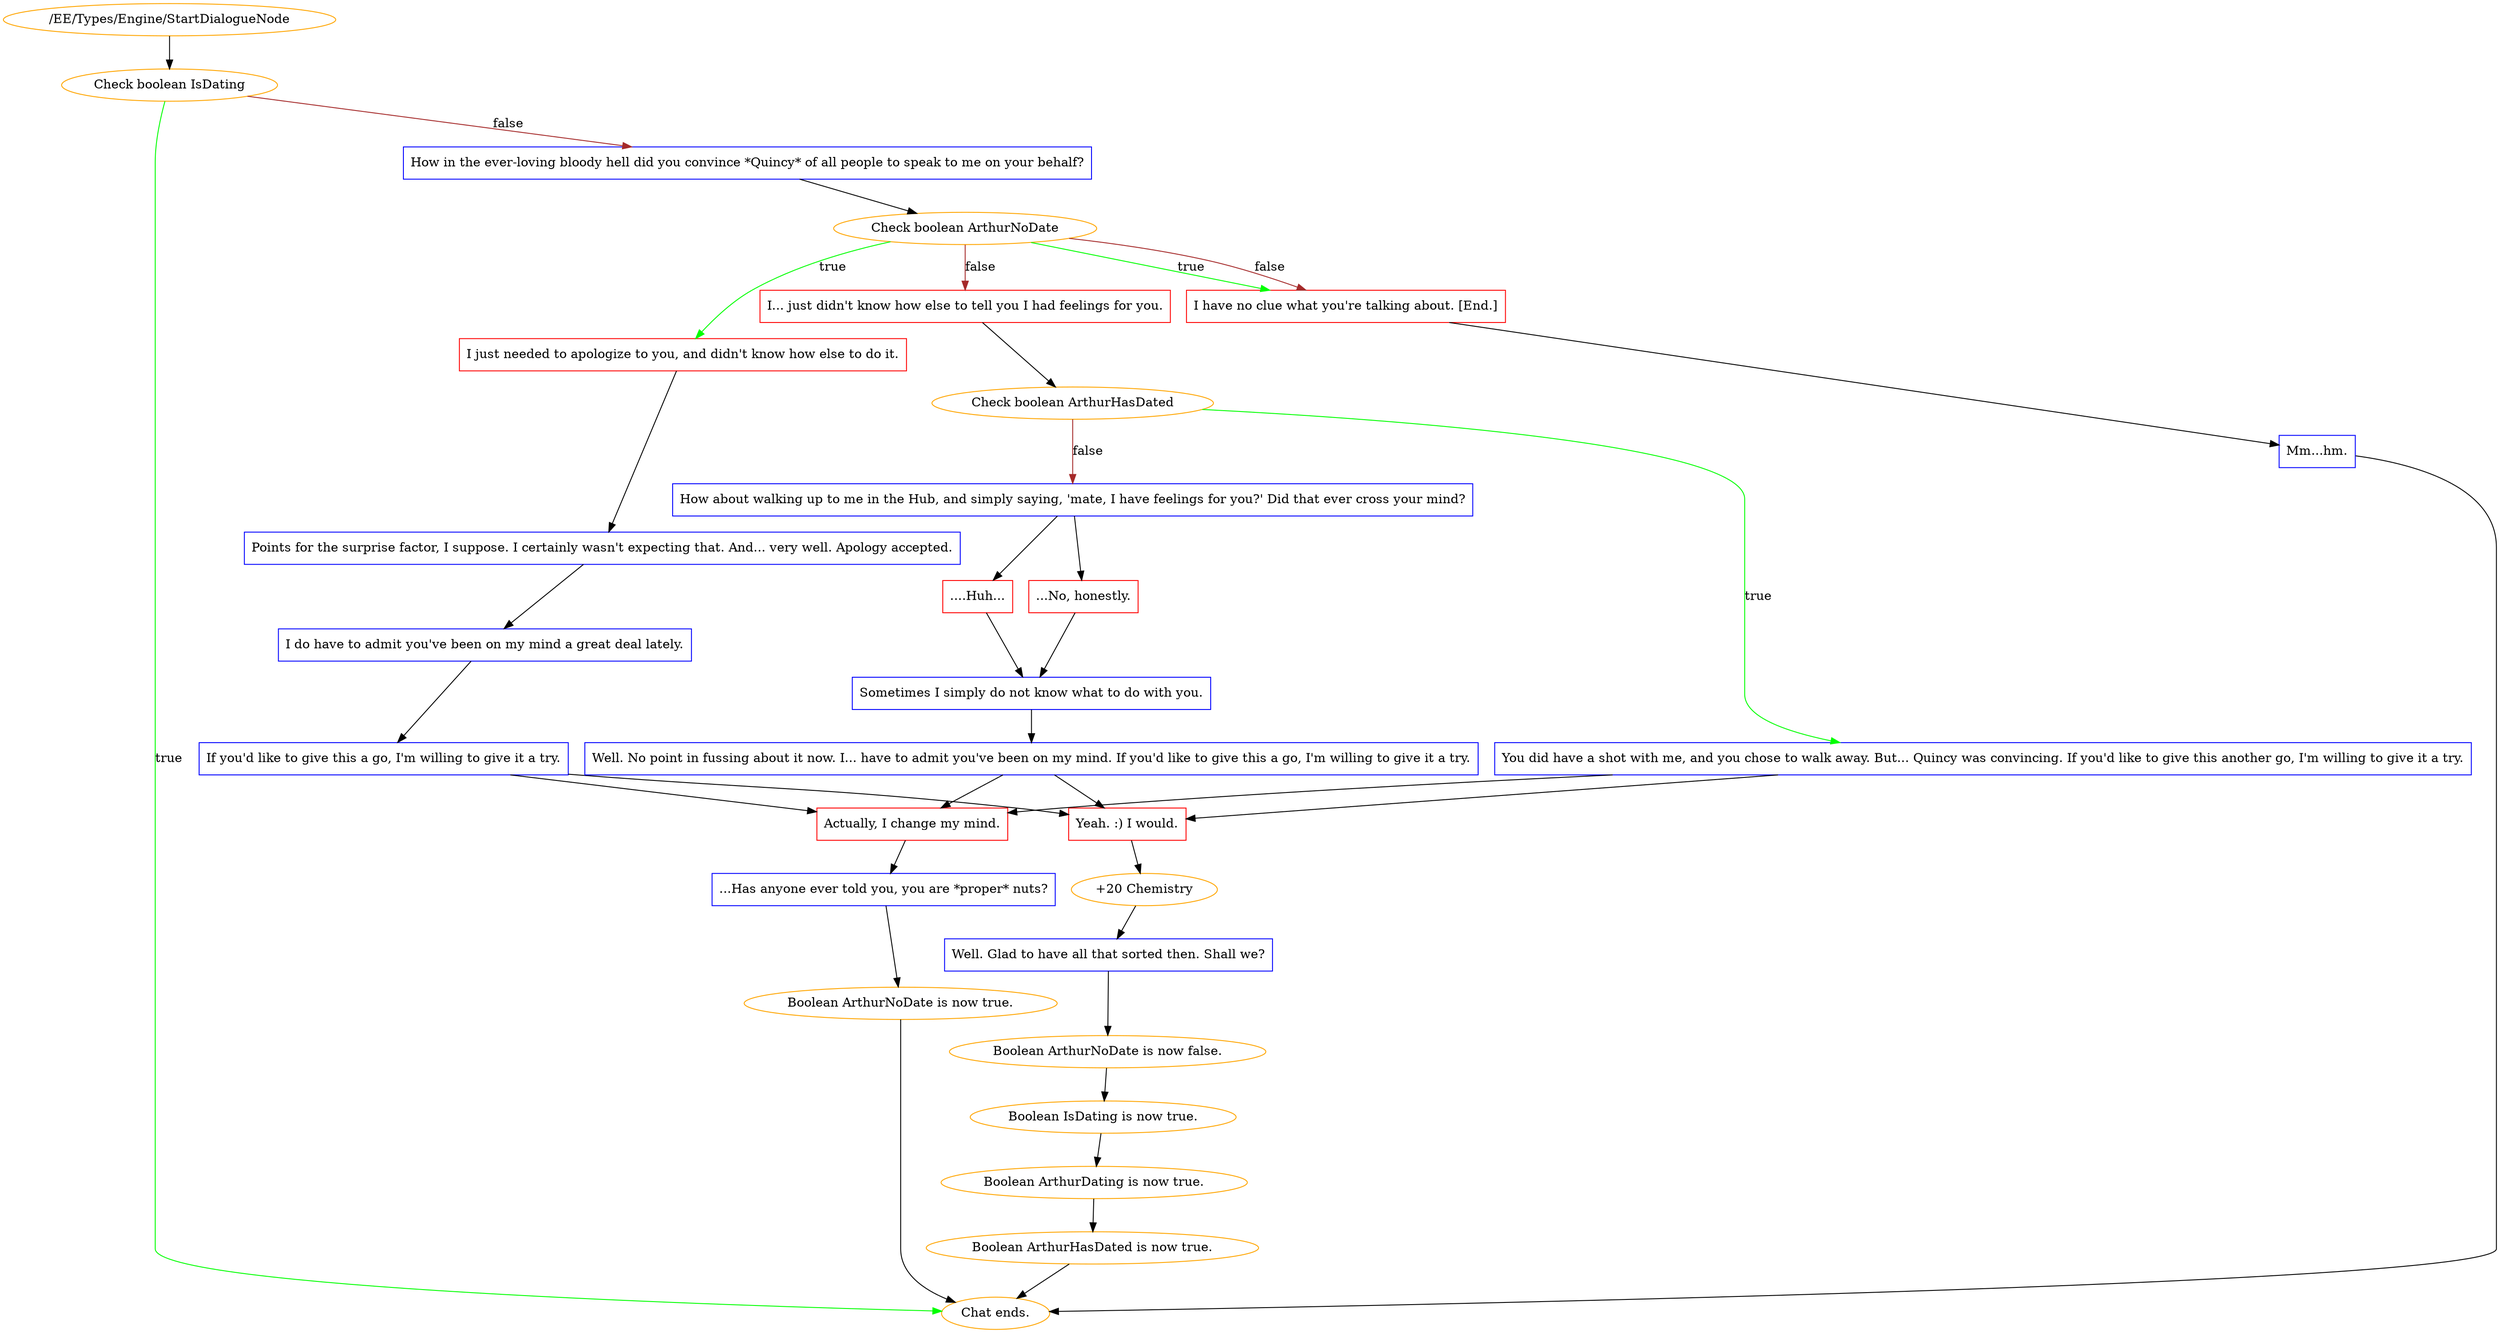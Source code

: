 digraph {
	3158 [label="/EE/Types/Engine/StartDialogueNode",color=orange];
		3158 -> 3159;
	3159 [label="Check boolean IsDating",color=orange];
		3159 -> "Chat ends." [label=true,color=green];
		3159 -> 3161 [label=false,color=brown];
	"Chat ends." [color=orange];
	3161 [label="How in the ever-loving bloody hell did you convince *Quincy* of all people to speak to me on your behalf?",shape=box,color=blue];
		3161 -> 3162;
	3162 [label="Check boolean ArthurNoDate",color=orange];
		3162 -> 3163 [label=true,color=green];
		3162 -> 3165 [label=true,color=green];
		3162 -> 3164 [label=false,color=brown];
		3162 -> 3165 [label=false,color=brown];
	3163 [label="I just needed to apologize to you, and didn't know how else to do it.",shape=box,color=red];
		3163 -> 3169;
	3165 [label="I have no clue what you're talking about. [End.]",shape=box,color=red];
		3165 -> 3166;
	3164 [label="I... just didn't know how else to tell you I had feelings for you.",shape=box,color=red];
		3164 -> 3168;
	3169 [label="Points for the surprise factor, I suppose. I certainly wasn't expecting that. And... very well. Apology accepted.",shape=box,color=blue];
		3169 -> 3170;
	3166 [label="Mm...hm.",shape=box,color=blue];
		3166 -> "Chat ends.";
	3168 [label="Check boolean ArthurHasDated",color=orange];
		3168 -> 3171 [label=true,color=green];
		3168 -> 3172 [label=false,color=brown];
	3170 [label="I do have to admit you've been on my mind a great deal lately.",shape=box,color=blue];
		3170 -> 3173;
	"Chat ends." [color=orange];
	3171 [label="You did have a shot with me, and you chose to walk away. But... Quincy was convincing. If you'd like to give this another go, I'm willing to give it a try.",shape=box,color=blue];
		3171 -> 3178;
		3171 -> 3179;
	3172 [label="How about walking up to me in the Hub, and simply saying, 'mate, I have feelings for you?' Did that ever cross your mind?",shape=box,color=blue];
		3172 -> 3174;
		3172 -> 3176;
	3173 [label="If you'd like to give this a go, I'm willing to give it a try.",shape=box,color=blue];
		3173 -> 3178;
		3173 -> 3179;
	3178 [label="Yeah. :) I would.",shape=box,color=red];
		3178 -> 3180;
	3179 [label="Actually, I change my mind.",shape=box,color=red];
		3179 -> 3182;
	3174 [label="...No, honestly.",shape=box,color=red];
		3174 -> 3175;
	3176 [label="....Huh...",shape=box,color=red];
		3176 -> 3175;
	3180 [label="+20 Chemistry",color=orange];
		3180 -> 3181;
	3182 [label="...Has anyone ever told you, you are *proper* nuts?",shape=box,color=blue];
		3182 -> 3183;
	3175 [label="Sometimes I simply do not know what to do with you.",shape=box,color=blue];
		3175 -> 3177;
	3181 [label="Well. Glad to have all that sorted then. Shall we?",shape=box,color=blue];
		3181 -> 3185;
	3183 [label="Boolean ArthurNoDate is now true.",color=orange];
		3183 -> "Chat ends.";
	3177 [label="Well. No point in fussing about it now. I... have to admit you've been on my mind. If you'd like to give this a go, I'm willing to give it a try.",shape=box,color=blue];
		3177 -> 3178;
		3177 -> 3179;
	3185 [label="Boolean ArthurNoDate is now false.",color=orange];
		3185 -> 3186;
	"Chat ends." [color=orange];
	3186 [label="Boolean IsDating is now true.",color=orange];
		3186 -> 3187;
	3187 [label="Boolean ArthurDating is now true.",color=orange];
		3187 -> 3188;
	3188 [label="Boolean ArthurHasDated is now true.",color=orange];
		3188 -> "Chat ends.";
	"Chat ends." [color=orange];
}
